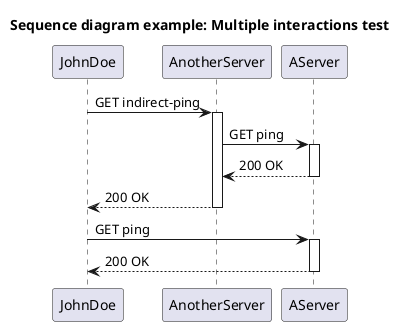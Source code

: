 @startuml
title Sequence diagram example: Multiple interactions test
participant JohnDoe
participant AnotherServer
participant AServer
JohnDoe -> AnotherServer: GET indirect-ping 
activate AnotherServer
AnotherServer -> AServer: GET ping 
activate AServer

AServer --> AnotherServer: 200 OK
deactivate AServer
AnotherServer --> JohnDoe: 200 OK
deactivate AnotherServer
JohnDoe -> AServer: GET ping 
activate AServer

AServer --> JohnDoe: 200 OK
deactivate AServer
    @enduml